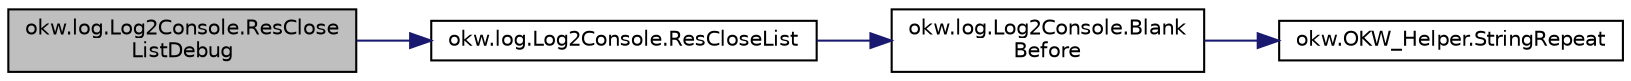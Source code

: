 digraph "okw.log.Log2Console.ResCloseListDebug"
{
 // INTERACTIVE_SVG=YES
  edge [fontname="Helvetica",fontsize="10",labelfontname="Helvetica",labelfontsize="10"];
  node [fontname="Helvetica",fontsize="10",shape=record];
  rankdir="LR";
  Node170 [label="okw.log.Log2Console.ResClose\lListDebug",height=0.2,width=0.4,color="black", fillcolor="grey75", style="filled", fontcolor="black"];
  Node170 -> Node171 [color="midnightblue",fontsize="10",style="solid",fontname="Helvetica"];
  Node171 [label="okw.log.Log2Console.ResCloseList",height=0.2,width=0.4,color="black", fillcolor="white", style="filled",URL="$classokw_1_1log_1_1_log2_console.html#ab2120d2a3c68dc03a6a62d02570bfbd6",tooltip="ResCloseList: Closes the outline level. "];
  Node171 -> Node172 [color="midnightblue",fontsize="10",style="solid",fontname="Helvetica"];
  Node172 [label="okw.log.Log2Console.Blank\lBefore",height=0.2,width=0.4,color="black", fillcolor="white", style="filled",URL="$classokw_1_1log_1_1_log2_console.html#a62905e4d224da47b6a31d17384594011"];
  Node172 -> Node173 [color="midnightblue",fontsize="10",style="solid",fontname="Helvetica"];
  Node173 [label="okw.OKW_Helper.StringRepeat",height=0.2,width=0.4,color="black", fillcolor="white", style="filled",URL="$classokw_1_1_o_k_w___helper.html#a552d514e7818267b2a5f4decaa763710"];
}
